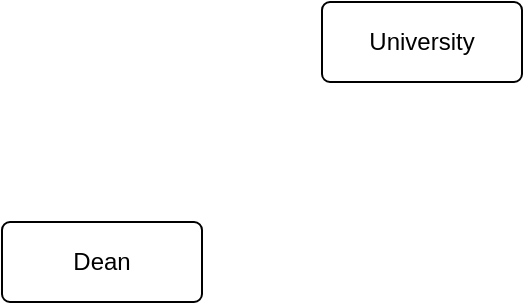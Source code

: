 <mxfile version="22.0.0" type="device">
  <diagram name="Page-1" id="qrHbCYk6dGWtCIVNFGCk">
    <mxGraphModel dx="1050" dy="534" grid="1" gridSize="10" guides="1" tooltips="1" connect="1" arrows="1" fold="1" page="1" pageScale="1" pageWidth="850" pageHeight="1100" math="0" shadow="0">
      <root>
        <mxCell id="0" />
        <mxCell id="1" parent="0" />
        <mxCell id="G4wsHfm_pi-paSQcN1I5-2" value="University" style="rounded=1;arcSize=10;whiteSpace=wrap;html=1;align=center;" vertex="1" parent="1">
          <mxGeometry x="410" y="230" width="100" height="40" as="geometry" />
        </mxCell>
        <mxCell id="G4wsHfm_pi-paSQcN1I5-3" value="Dean" style="rounded=1;arcSize=10;whiteSpace=wrap;html=1;align=center;" vertex="1" parent="1">
          <mxGeometry x="250" y="340" width="100" height="40" as="geometry" />
        </mxCell>
      </root>
    </mxGraphModel>
  </diagram>
</mxfile>
